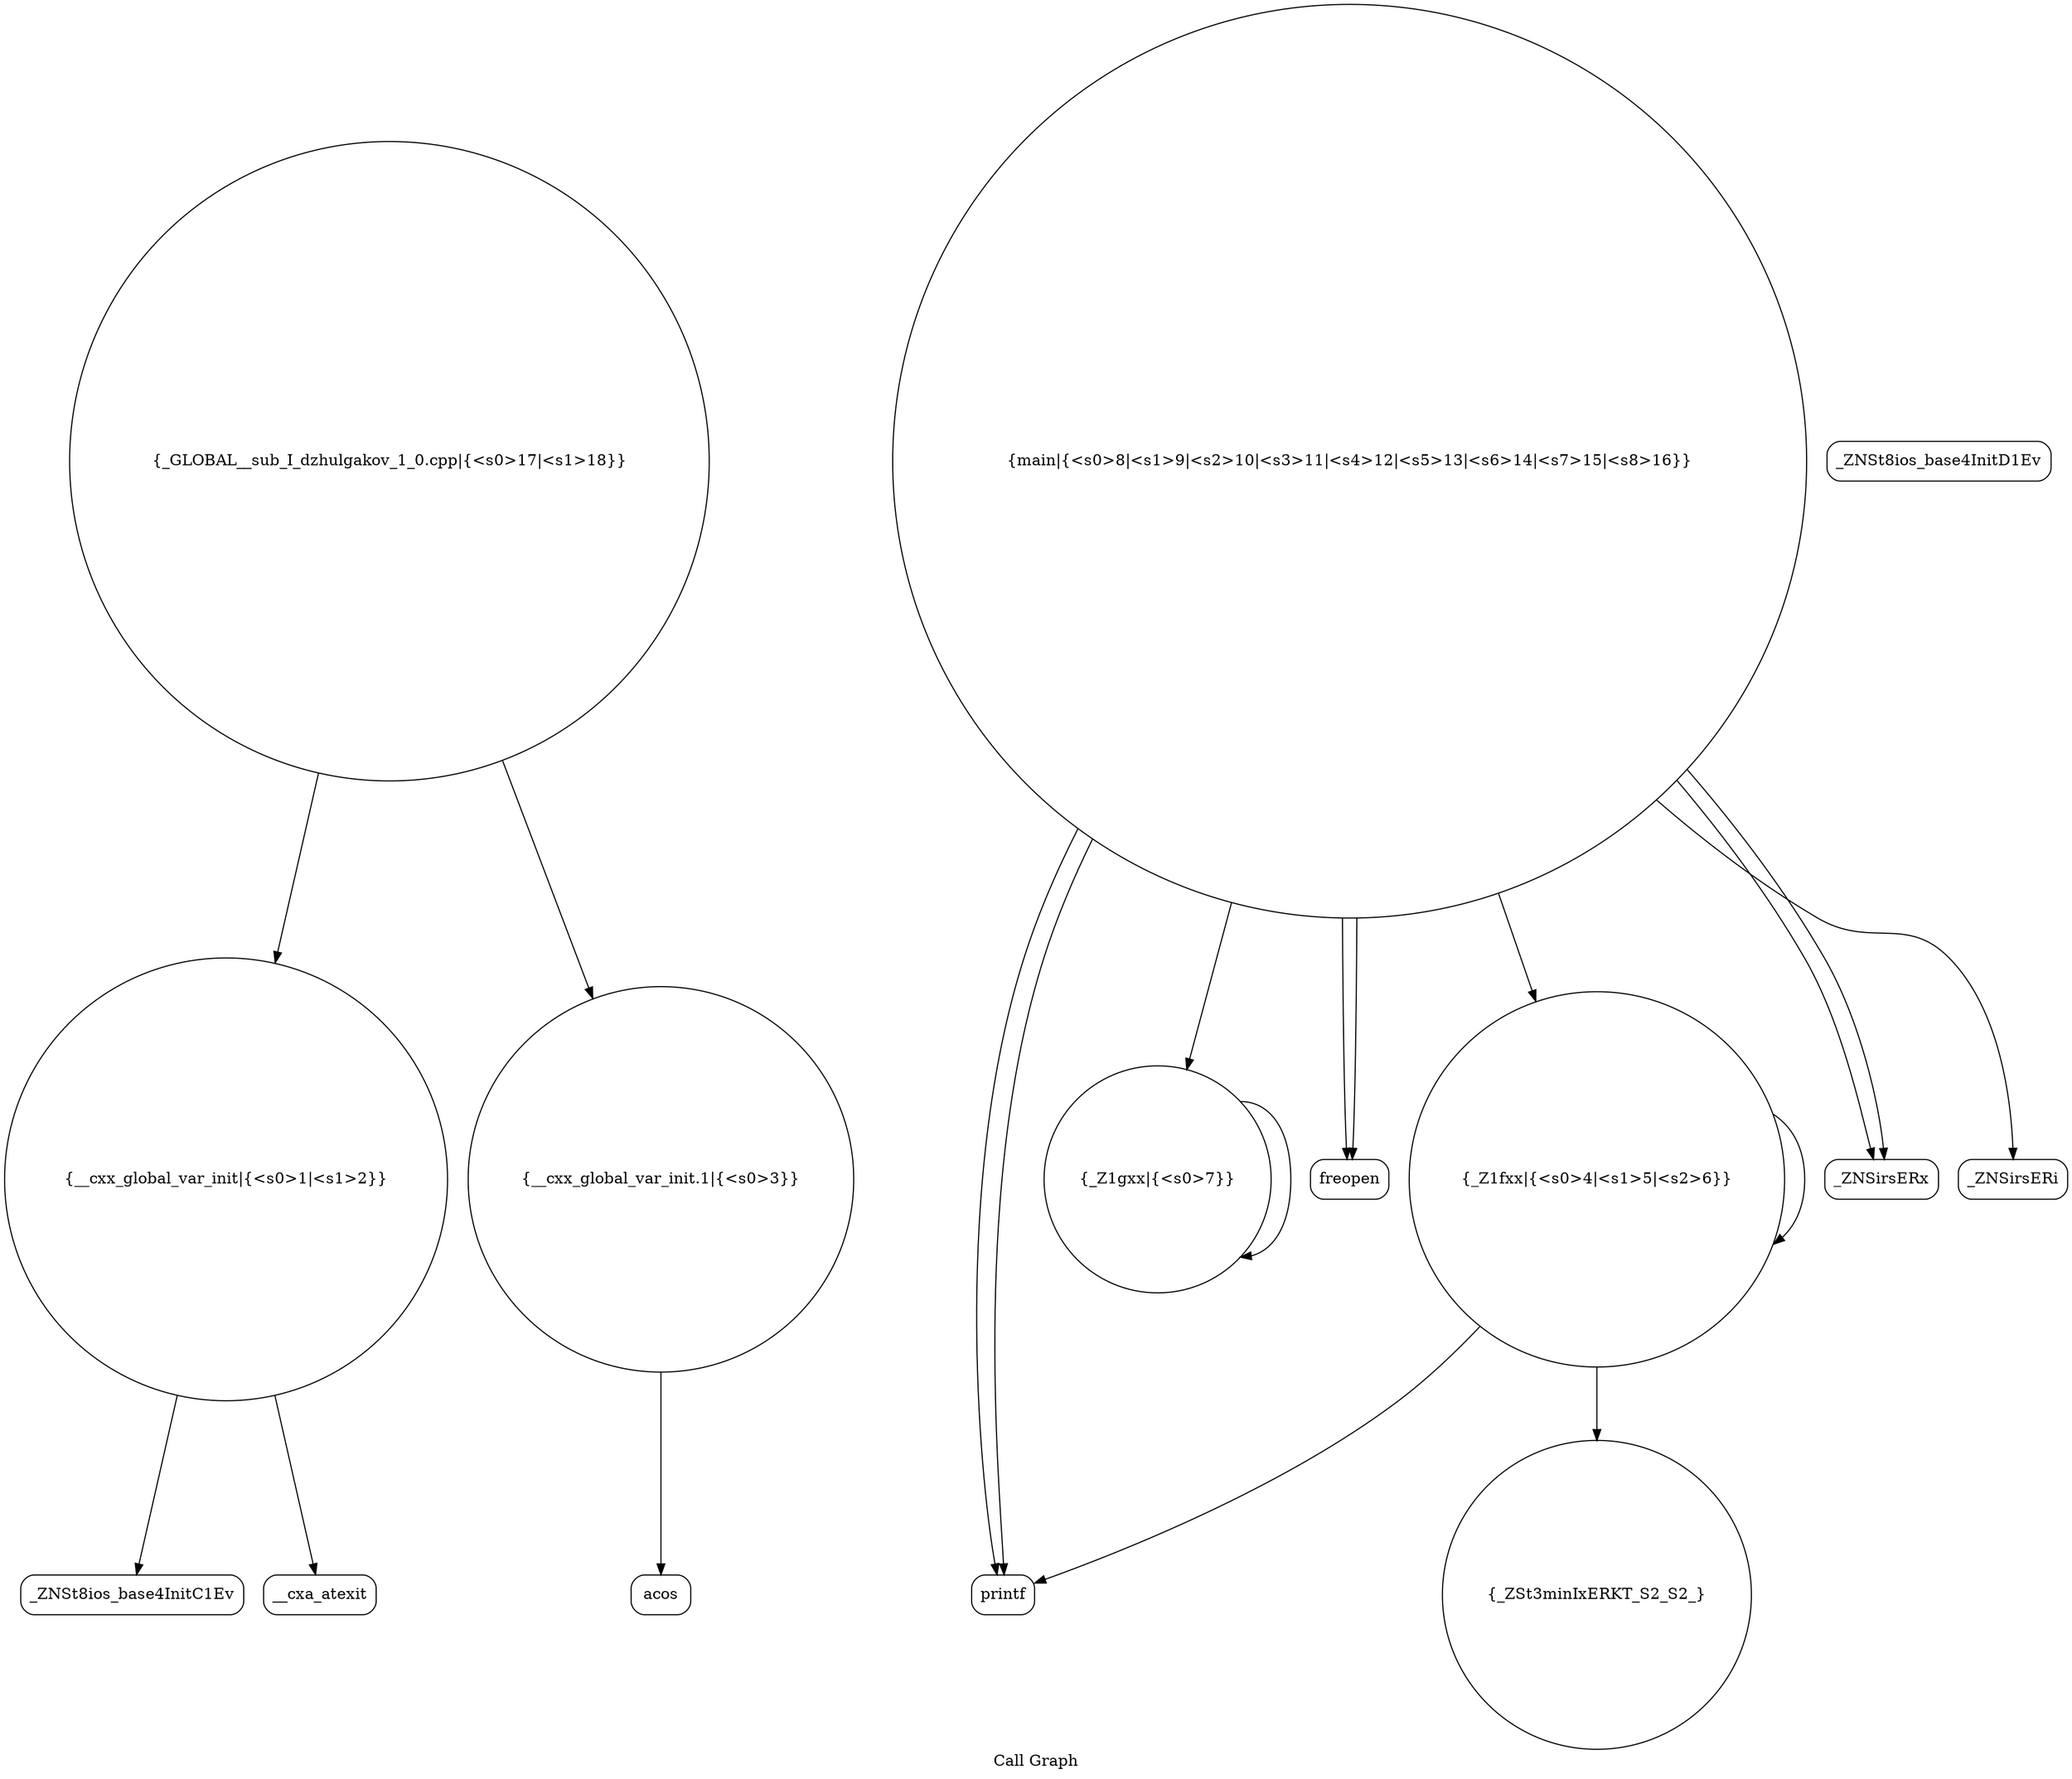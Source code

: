 digraph "Call Graph" {
	label="Call Graph";

	Node0x562f9c5a1f10 [shape=record,shape=circle,label="{__cxx_global_var_init|{<s0>1|<s1>2}}"];
	Node0x562f9c5a1f10:s0 -> Node0x562f9c5a23a0[color=black];
	Node0x562f9c5a1f10:s1 -> Node0x562f9c5a24a0[color=black];
	Node0x562f9c5a26a0 [shape=record,shape=Mrecord,label="{printf}"];
	Node0x562f9c5a2a20 [shape=record,shape=circle,label="{_GLOBAL__sub_I_dzhulgakov_1_0.cpp|{<s0>17|<s1>18}}"];
	Node0x562f9c5a2a20:s0 -> Node0x562f9c5a1f10[color=black];
	Node0x562f9c5a2a20:s1 -> Node0x562f9c5a2520[color=black];
	Node0x562f9c5a2420 [shape=record,shape=Mrecord,label="{_ZNSt8ios_base4InitD1Ev}"];
	Node0x562f9c5a27a0 [shape=record,shape=circle,label="{_Z1gxx|{<s0>7}}"];
	Node0x562f9c5a27a0:s0 -> Node0x562f9c5a27a0[color=black];
	Node0x562f9c5a2520 [shape=record,shape=circle,label="{__cxx_global_var_init.1|{<s0>3}}"];
	Node0x562f9c5a2520:s0 -> Node0x562f9c5a25a0[color=black];
	Node0x562f9c5a28a0 [shape=record,shape=Mrecord,label="{freopen}"];
	Node0x562f9c5a2620 [shape=record,shape=circle,label="{_Z1fxx|{<s0>4|<s1>5|<s2>6}}"];
	Node0x562f9c5a2620:s0 -> Node0x562f9c5a26a0[color=black];
	Node0x562f9c5a2620:s1 -> Node0x562f9c5a2620[color=black];
	Node0x562f9c5a2620:s2 -> Node0x562f9c5a2720[color=black];
	Node0x562f9c5a29a0 [shape=record,shape=Mrecord,label="{_ZNSirsERx}"];
	Node0x562f9c5a23a0 [shape=record,shape=Mrecord,label="{_ZNSt8ios_base4InitC1Ev}"];
	Node0x562f9c5a2720 [shape=record,shape=circle,label="{_ZSt3minIxERKT_S2_S2_}"];
	Node0x562f9c5a24a0 [shape=record,shape=Mrecord,label="{__cxa_atexit}"];
	Node0x562f9c5a2820 [shape=record,shape=circle,label="{main|{<s0>8|<s1>9|<s2>10|<s3>11|<s4>12|<s5>13|<s6>14|<s7>15|<s8>16}}"];
	Node0x562f9c5a2820:s0 -> Node0x562f9c5a28a0[color=black];
	Node0x562f9c5a2820:s1 -> Node0x562f9c5a28a0[color=black];
	Node0x562f9c5a2820:s2 -> Node0x562f9c5a2920[color=black];
	Node0x562f9c5a2820:s3 -> Node0x562f9c5a26a0[color=black];
	Node0x562f9c5a2820:s4 -> Node0x562f9c5a29a0[color=black];
	Node0x562f9c5a2820:s5 -> Node0x562f9c5a29a0[color=black];
	Node0x562f9c5a2820:s6 -> Node0x562f9c5a2620[color=black];
	Node0x562f9c5a2820:s7 -> Node0x562f9c5a27a0[color=black];
	Node0x562f9c5a2820:s8 -> Node0x562f9c5a26a0[color=black];
	Node0x562f9c5a25a0 [shape=record,shape=Mrecord,label="{acos}"];
	Node0x562f9c5a2920 [shape=record,shape=Mrecord,label="{_ZNSirsERi}"];
}

